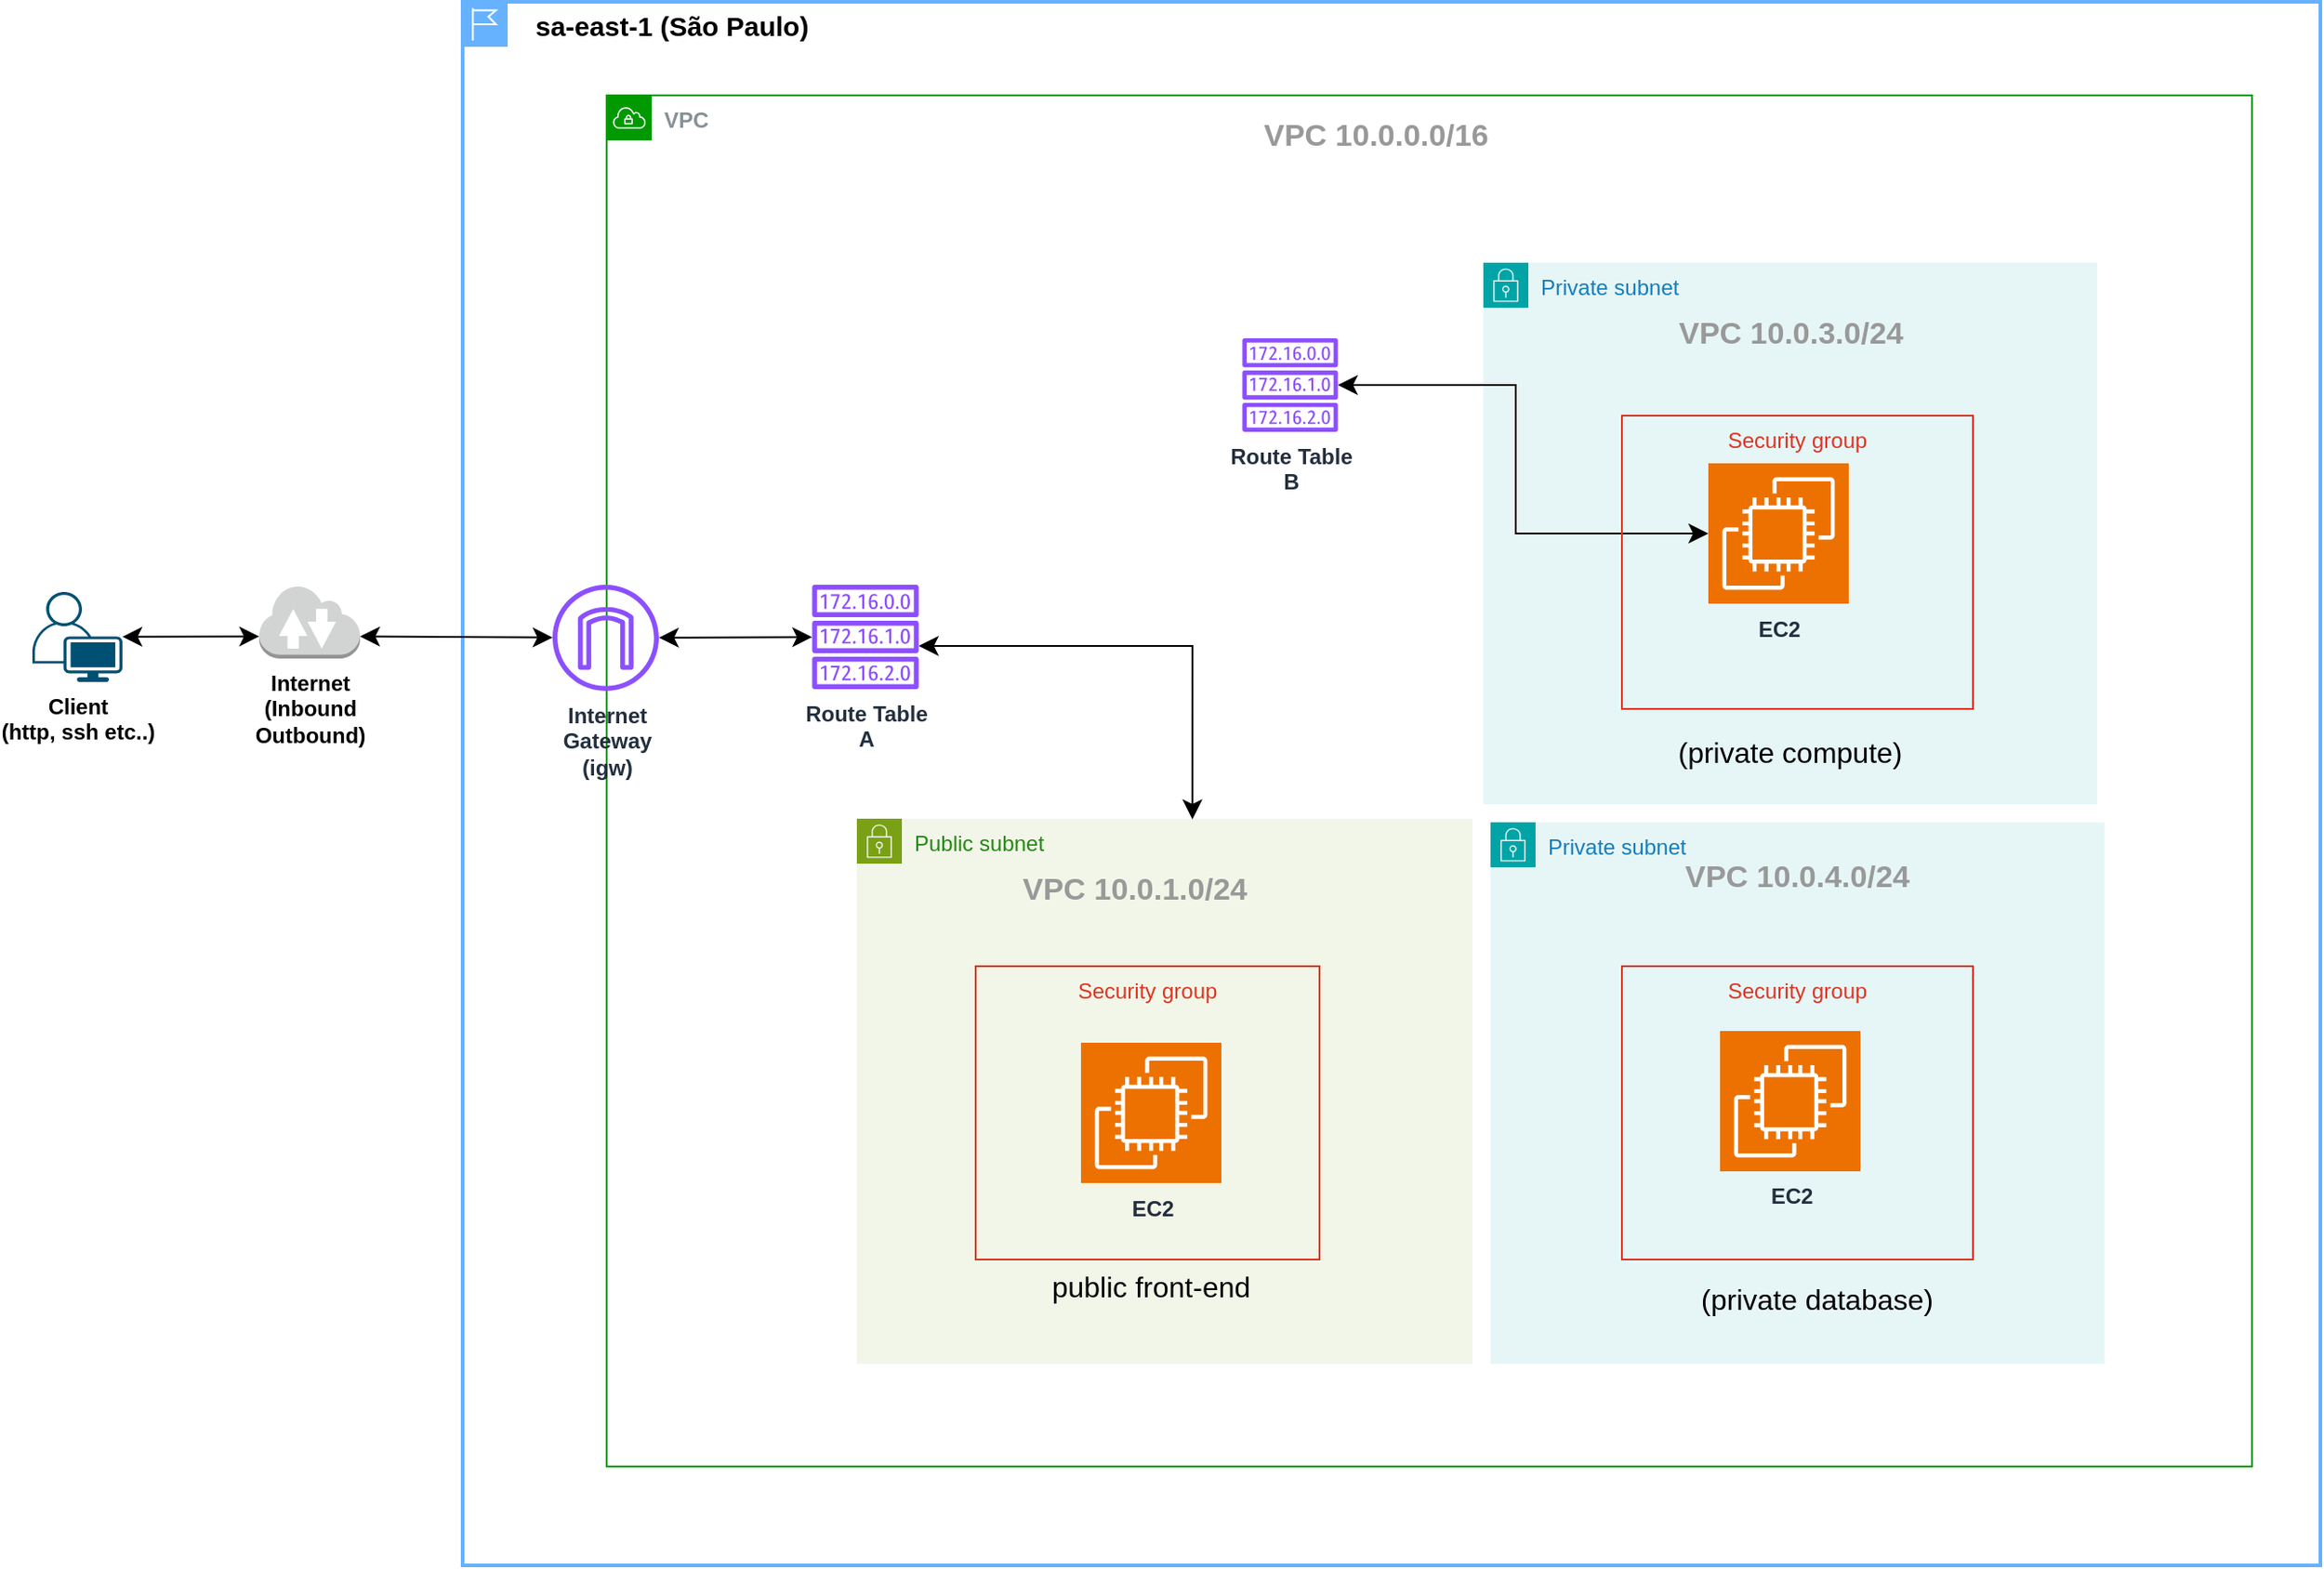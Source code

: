 <mxfile version="24.4.4" type="device">
  <diagram name="Página-1" id="DaBPKAgMP9bzV5uPvlg7">
    <mxGraphModel dx="1706" dy="1286" grid="0" gridSize="10" guides="1" tooltips="1" connect="1" arrows="1" fold="1" page="0" pageScale="1" pageWidth="827" pageHeight="1169" math="0" shadow="0">
      <root>
        <mxCell id="0" />
        <mxCell id="1" parent="0" />
        <mxCell id="tKnI33wy97ES_1b7GDza-1" value="&lt;b&gt;&lt;font style=&quot;font-size: 15px;&quot;&gt;&amp;nbsp; &amp;nbsp;sa-east-1 (São Paulo)&lt;/font&gt;&lt;/b&gt;" style="shape=mxgraph.ibm.box;prType=region;fontStyle=0;verticalAlign=top;align=left;spacingLeft=32;spacingTop=4;fillColor=default;rounded=0;whiteSpace=wrap;html=1;strokeColor=#66B2FF;strokeWidth=2;dashed=0;container=0;spacing=-4;collapsible=0;expand=0;recursiveResize=0;movable=1;resizable=1;rotatable=1;deletable=1;editable=1;locked=0;connectable=1;" vertex="1" parent="1">
          <mxGeometry x="-15" y="-254" width="1032" height="869" as="geometry" />
        </mxCell>
        <mxCell id="tKnI33wy97ES_1b7GDza-3" value="&lt;b&gt;VPC&lt;/b&gt;" style="sketch=0;outlineConnect=0;gradientColor=none;html=1;whiteSpace=wrap;fontSize=12;fontStyle=0;shape=mxgraph.aws4.group;grIcon=mxgraph.aws4.group_vpc;strokeColor=#009900;fillColor=none;verticalAlign=top;align=left;spacingLeft=30;fontColor=#879196;dashed=0;movable=1;resizable=1;rotatable=1;deletable=1;editable=1;locked=0;connectable=1;" vertex="1" parent="1">
          <mxGeometry x="65" y="-202" width="914" height="762" as="geometry" />
        </mxCell>
        <mxCell id="tKnI33wy97ES_1b7GDza-23" value="Security group" style="fillColor=none;strokeColor=#DD3522;verticalAlign=top;fontStyle=0;fontColor=#DD3522;whiteSpace=wrap;html=1;" vertex="1" parent="1">
          <mxGeometry x="260.5" y="273" width="195" height="163" as="geometry" />
        </mxCell>
        <mxCell id="tKnI33wy97ES_1b7GDza-4" value="Public subnet" style="points=[[0,0],[0.25,0],[0.5,0],[0.75,0],[1,0],[1,0.25],[1,0.5],[1,0.75],[1,1],[0.75,1],[0.5,1],[0.25,1],[0,1],[0,0.75],[0,0.5],[0,0.25]];outlineConnect=0;gradientColor=none;html=1;whiteSpace=wrap;fontSize=12;fontStyle=0;container=1;pointerEvents=0;collapsible=0;recursiveResize=0;shape=mxgraph.aws4.group;grIcon=mxgraph.aws4.group_security_group;grStroke=0;strokeColor=#7AA116;fillColor=#F2F6E8;verticalAlign=top;align=left;spacingLeft=30;fontColor=#248814;dashed=0;" vertex="1" parent="1">
          <mxGeometry x="204" y="200" width="342" height="303" as="geometry" />
        </mxCell>
        <mxCell id="tKnI33wy97ES_1b7GDza-8" value="&lt;b&gt;&lt;font color=&quot;#999999&quot; style=&quot;font-size: 17px;&quot;&gt;VPC 10.0.1.0/24&lt;/font&gt;&lt;/b&gt;" style="text;html=1;align=center;verticalAlign=middle;whiteSpace=wrap;rounded=0;fontSize=16;" vertex="1" parent="tKnI33wy97ES_1b7GDza-4">
          <mxGeometry x="62.75" y="29" width="182.5" height="22" as="geometry" />
        </mxCell>
        <mxCell id="tKnI33wy97ES_1b7GDza-33" value="Security group" style="fillColor=none;strokeColor=#DD3522;verticalAlign=top;fontStyle=0;fontColor=#DD3522;whiteSpace=wrap;html=1;" vertex="1" parent="1">
          <mxGeometry x="270" y="282" width="191" height="163" as="geometry" />
        </mxCell>
        <mxCell id="tKnI33wy97ES_1b7GDza-7" value="&lt;b&gt;&lt;font color=&quot;#999999&quot; style=&quot;font-size: 17px;&quot;&gt;VPC 10.0.0.0/16&lt;/font&gt;&lt;/b&gt;" style="text;html=1;align=center;verticalAlign=middle;whiteSpace=wrap;rounded=0;fontSize=16;" vertex="1" parent="1">
          <mxGeometry x="393" y="-194" width="199" height="30" as="geometry" />
        </mxCell>
        <mxCell id="tKnI33wy97ES_1b7GDza-12" value="&lt;b&gt;Internet&lt;br&gt;Gateway&lt;br&gt;(igw)&lt;/b&gt;" style="sketch=0;outlineConnect=0;fontColor=#232F3E;gradientColor=none;fillColor=#8C4FFF;strokeColor=none;dashed=0;verticalLabelPosition=bottom;verticalAlign=top;align=center;html=1;fontSize=12;fontStyle=0;aspect=fixed;pointerEvents=1;shape=mxgraph.aws4.internet_gateway;" vertex="1" parent="1">
          <mxGeometry x="35" y="70" width="59" height="59" as="geometry" />
        </mxCell>
        <mxCell id="tKnI33wy97ES_1b7GDza-14" value="&lt;b&gt;Route Table&lt;br&gt;B&lt;/b&gt;" style="sketch=0;outlineConnect=0;fontColor=#232F3E;gradientColor=none;fillColor=#8C4FFF;strokeColor=none;dashed=0;verticalLabelPosition=bottom;verticalAlign=top;align=center;html=1;fontSize=12;fontStyle=0;aspect=fixed;pointerEvents=1;shape=mxgraph.aws4.route_table;" vertex="1" parent="1">
          <mxGeometry x="418" y="-67" width="53.37" height="52" as="geometry" />
        </mxCell>
        <mxCell id="tKnI33wy97ES_1b7GDza-36" style="edgeStyle=none;curved=1;rounded=0;orthogonalLoop=1;jettySize=auto;html=1;fontSize=12;startSize=8;endSize=8;startArrow=classic;startFill=1;" edge="1" parent="1" source="tKnI33wy97ES_1b7GDza-15" target="tKnI33wy97ES_1b7GDza-12">
          <mxGeometry relative="1" as="geometry" />
        </mxCell>
        <mxCell id="tKnI33wy97ES_1b7GDza-15" value="&lt;b&gt;Route Table&lt;br&gt;A&lt;/b&gt;" style="sketch=0;outlineConnect=0;fontColor=#232F3E;gradientColor=none;fillColor=#8C4FFF;strokeColor=none;dashed=0;verticalLabelPosition=bottom;verticalAlign=top;align=center;html=1;fontSize=12;fontStyle=0;aspect=fixed;pointerEvents=1;shape=mxgraph.aws4.route_table;" vertex="1" parent="1">
          <mxGeometry x="179" y="70" width="59.53" height="58" as="geometry" />
        </mxCell>
        <mxCell id="tKnI33wy97ES_1b7GDza-16" value="Private subnet" style="points=[[0,0],[0.25,0],[0.5,0],[0.75,0],[1,0],[1,0.25],[1,0.5],[1,0.75],[1,1],[0.75,1],[0.5,1],[0.25,1],[0,1],[0,0.75],[0,0.5],[0,0.25]];outlineConnect=0;gradientColor=none;html=1;whiteSpace=wrap;fontSize=12;fontStyle=0;container=1;pointerEvents=0;collapsible=0;recursiveResize=0;shape=mxgraph.aws4.group;grIcon=mxgraph.aws4.group_security_group;grStroke=0;strokeColor=#00A4A6;fillColor=#E6F6F7;verticalAlign=top;align=left;spacingLeft=30;fontColor=#147EBA;dashed=0;" vertex="1" parent="1">
          <mxGeometry x="556" y="202" width="341" height="301" as="geometry" />
        </mxCell>
        <mxCell id="tKnI33wy97ES_1b7GDza-17" value="&lt;b&gt;&lt;font color=&quot;#999999&quot; style=&quot;font-size: 17px;&quot;&gt;VPC 10.0.4.0/24&lt;/font&gt;&lt;/b&gt;" style="text;html=1;align=center;verticalAlign=middle;whiteSpace=wrap;rounded=0;fontSize=16;" vertex="1" parent="tKnI33wy97ES_1b7GDza-16">
          <mxGeometry x="71" y="18" width="199" height="25" as="geometry" />
        </mxCell>
        <mxCell id="tKnI33wy97ES_1b7GDza-19" value="&lt;b&gt;EC2&lt;/b&gt;" style="sketch=0;points=[[0,0,0],[0.25,0,0],[0.5,0,0],[0.75,0,0],[1,0,0],[0,1,0],[0.25,1,0],[0.5,1,0],[0.75,1,0],[1,1,0],[0,0.25,0],[0,0.5,0],[0,0.75,0],[1,0.25,0],[1,0.5,0],[1,0.75,0]];outlineConnect=0;fontColor=#232F3E;fillColor=#ED7100;strokeColor=#ffffff;dashed=0;verticalLabelPosition=bottom;verticalAlign=top;align=center;html=1;fontSize=12;fontStyle=0;aspect=fixed;shape=mxgraph.aws4.resourceIcon;resIcon=mxgraph.aws4.ec2;" vertex="1" parent="tKnI33wy97ES_1b7GDza-16">
          <mxGeometry x="127.5" y="116" width="78" height="78" as="geometry" />
        </mxCell>
        <mxCell id="tKnI33wy97ES_1b7GDza-26" value="(private database)" style="text;html=1;align=center;verticalAlign=middle;whiteSpace=wrap;rounded=0;fontSize=16;" vertex="1" parent="tKnI33wy97ES_1b7GDza-16">
          <mxGeometry x="115" y="250" width="133" height="30" as="geometry" />
        </mxCell>
        <mxCell id="tKnI33wy97ES_1b7GDza-21" value="Security group" style="fillColor=none;strokeColor=#DD3522;verticalAlign=top;fontStyle=0;fontColor=#DD3522;whiteSpace=wrap;html=1;" vertex="1" parent="1">
          <mxGeometry x="629" y="282" width="195" height="163" as="geometry" />
        </mxCell>
        <mxCell id="tKnI33wy97ES_1b7GDza-27" value="public front-end" style="text;html=1;align=center;verticalAlign=middle;whiteSpace=wrap;rounded=0;fontSize=16;" vertex="1" parent="1">
          <mxGeometry x="301" y="445" width="133" height="30" as="geometry" />
        </mxCell>
        <mxCell id="tKnI33wy97ES_1b7GDza-28" value="&lt;b&gt;Internet&lt;br&gt;(Inbound&lt;br&gt;Outbound)&lt;/b&gt;" style="outlineConnect=0;dashed=0;verticalLabelPosition=bottom;verticalAlign=top;align=center;html=1;shape=mxgraph.aws3.internet_2;fillColor=#D2D3D3;gradientColor=none;" vertex="1" parent="1">
          <mxGeometry x="-128" y="70" width="56" height="41" as="geometry" />
        </mxCell>
        <mxCell id="tKnI33wy97ES_1b7GDza-29" value="&lt;b&gt;Client&lt;br&gt;(http, ssh etc..)&lt;/b&gt;" style="points=[[0.35,0,0],[0.98,0.51,0],[1,0.71,0],[0.67,1,0],[0,0.795,0],[0,0.65,0]];verticalLabelPosition=bottom;sketch=0;html=1;verticalAlign=top;aspect=fixed;align=center;pointerEvents=1;shape=mxgraph.cisco19.user;fillColor=#005073;strokeColor=none;" vertex="1" parent="1">
          <mxGeometry x="-254" y="74" width="50" height="50" as="geometry" />
        </mxCell>
        <mxCell id="tKnI33wy97ES_1b7GDza-6" value="Private subnet" style="points=[[0,0],[0.25,0],[0.5,0],[0.75,0],[1,0],[1,0.25],[1,0.5],[1,0.75],[1,1],[0.75,1],[0.5,1],[0.25,1],[0,1],[0,0.75],[0,0.5],[0,0.25]];outlineConnect=0;gradientColor=none;html=1;whiteSpace=wrap;fontSize=12;fontStyle=0;container=1;pointerEvents=0;collapsible=0;recursiveResize=0;shape=mxgraph.aws4.group;grIcon=mxgraph.aws4.group_security_group;grStroke=0;strokeColor=#00A4A6;fillColor=#E6F6F7;verticalAlign=top;align=left;spacingLeft=30;fontColor=#147EBA;dashed=0;" vertex="1" parent="1">
          <mxGeometry x="552" y="-109" width="341" height="301" as="geometry" />
        </mxCell>
        <mxCell id="tKnI33wy97ES_1b7GDza-10" value="&lt;b&gt;&lt;font color=&quot;#999999&quot; style=&quot;font-size: 17px;&quot;&gt;VPC 10.0.3.0/24&lt;/font&gt;&lt;/b&gt;" style="text;html=1;align=center;verticalAlign=middle;whiteSpace=wrap;rounded=0;fontSize=16;" vertex="1" parent="tKnI33wy97ES_1b7GDza-6">
          <mxGeometry x="73.75" y="28" width="193.5" height="23" as="geometry" />
        </mxCell>
        <mxCell id="tKnI33wy97ES_1b7GDza-18" value="&lt;b&gt;EC2&lt;/b&gt;" style="sketch=0;points=[[0,0,0],[0.25,0,0],[0.5,0,0],[0.75,0,0],[1,0,0],[0,1,0],[0.25,1,0],[0.5,1,0],[0.75,1,0],[1,1,0],[0,0.25,0],[0,0.5,0],[0,0.75,0],[1,0.25,0],[1,0.5,0],[1,0.75,0]];outlineConnect=0;fontColor=#232F3E;fillColor=#ED7100;strokeColor=#ffffff;dashed=0;verticalLabelPosition=bottom;verticalAlign=top;align=center;html=1;fontSize=12;fontStyle=0;aspect=fixed;shape=mxgraph.aws4.resourceIcon;resIcon=mxgraph.aws4.ec2;" vertex="1" parent="tKnI33wy97ES_1b7GDza-6">
          <mxGeometry x="125" y="111.5" width="78" height="78" as="geometry" />
        </mxCell>
        <mxCell id="tKnI33wy97ES_1b7GDza-34" value="&lt;b&gt;EC2&lt;/b&gt;" style="sketch=0;points=[[0,0,0],[0.25,0,0],[0.5,0,0],[0.75,0,0],[1,0,0],[0,1,0],[0.25,1,0],[0.5,1,0],[0.75,1,0],[1,1,0],[0,0.25,0],[0,0.5,0],[0,0.75,0],[1,0.25,0],[1,0.5,0],[1,0.75,0]];outlineConnect=0;fontColor=#232F3E;fillColor=#ED7100;strokeColor=#ffffff;dashed=0;verticalLabelPosition=bottom;verticalAlign=top;align=center;html=1;fontSize=12;fontStyle=0;aspect=fixed;shape=mxgraph.aws4.resourceIcon;resIcon=mxgraph.aws4.ec2;" vertex="1" parent="1">
          <mxGeometry x="328.5" y="324.5" width="78" height="78" as="geometry" />
        </mxCell>
        <mxCell id="tKnI33wy97ES_1b7GDza-35" style="edgeStyle=orthogonalEdgeStyle;rounded=0;orthogonalLoop=1;jettySize=auto;html=1;entryX=0.356;entryY=0.528;entryDx=0;entryDy=0;entryPerimeter=0;fontSize=12;startSize=8;endSize=8;startArrow=classic;startFill=1;" edge="1" parent="1" source="tKnI33wy97ES_1b7GDza-15" target="tKnI33wy97ES_1b7GDza-3">
          <mxGeometry relative="1" as="geometry">
            <Array as="points">
              <mxPoint x="390" y="104" />
            </Array>
          </mxGeometry>
        </mxCell>
        <mxCell id="tKnI33wy97ES_1b7GDza-37" style="edgeStyle=none;curved=1;rounded=0;orthogonalLoop=1;jettySize=auto;html=1;entryX=1;entryY=0.7;entryDx=0;entryDy=0;entryPerimeter=0;fontSize=12;startSize=8;endSize=8;startArrow=classic;startFill=1;" edge="1" parent="1" source="tKnI33wy97ES_1b7GDza-12" target="tKnI33wy97ES_1b7GDza-28">
          <mxGeometry relative="1" as="geometry" />
        </mxCell>
        <mxCell id="tKnI33wy97ES_1b7GDza-38" style="edgeStyle=none;curved=1;rounded=0;orthogonalLoop=1;jettySize=auto;html=1;entryX=0;entryY=0.7;entryDx=0;entryDy=0;entryPerimeter=0;fontSize=12;startSize=8;endSize=8;startArrow=classic;startFill=1;" edge="1" parent="1" source="tKnI33wy97ES_1b7GDza-29" target="tKnI33wy97ES_1b7GDza-28">
          <mxGeometry relative="1" as="geometry" />
        </mxCell>
        <mxCell id="tKnI33wy97ES_1b7GDza-39" style="edgeStyle=orthogonalEdgeStyle;rounded=0;orthogonalLoop=1;jettySize=auto;html=1;fontSize=12;startSize=8;endSize=8;startArrow=classic;startFill=1;" edge="1" parent="1" source="tKnI33wy97ES_1b7GDza-18" target="tKnI33wy97ES_1b7GDza-14">
          <mxGeometry relative="1" as="geometry">
            <Array as="points">
              <mxPoint x="570" y="42" />
              <mxPoint x="570" y="-41" />
            </Array>
          </mxGeometry>
        </mxCell>
        <mxCell id="tKnI33wy97ES_1b7GDza-22" value="Security group" style="fillColor=none;strokeColor=#DD3522;verticalAlign=top;fontStyle=0;fontColor=#DD3522;whiteSpace=wrap;html=1;" vertex="1" parent="1">
          <mxGeometry x="629" y="-24" width="195" height="163" as="geometry" />
        </mxCell>
        <mxCell id="tKnI33wy97ES_1b7GDza-25" value="(private compute)" style="text;html=1;align=center;verticalAlign=middle;whiteSpace=wrap;rounded=0;fontSize=16;" vertex="1" parent="1">
          <mxGeometry x="656" y="148" width="133" height="30" as="geometry" />
        </mxCell>
      </root>
    </mxGraphModel>
  </diagram>
</mxfile>
